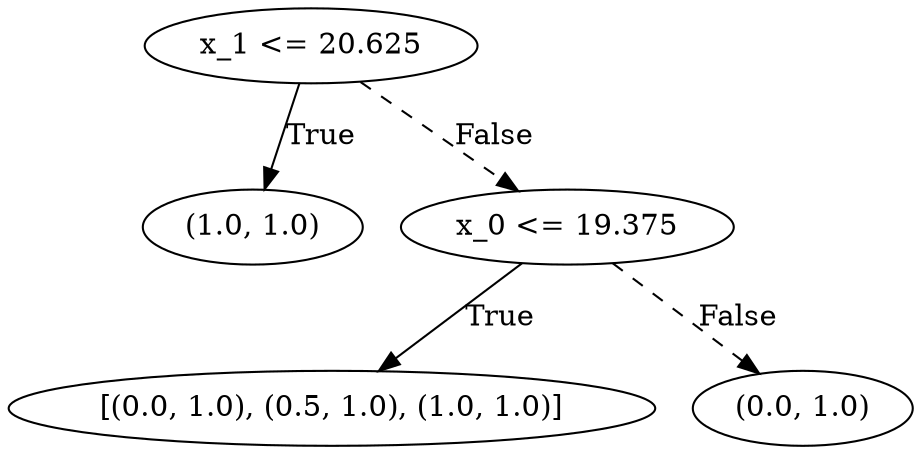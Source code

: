 digraph {
0 [label="x_1 <= 20.625"];
1 [label="(1.0, 1.0)"];
0 -> 1 [label="True"];
2 [label="x_0 <= 19.375"];
3 [label="[(0.0, 1.0), (0.5, 1.0), (1.0, 1.0)]"];
2 -> 3 [label="True"];
4 [label="(0.0, 1.0)"];
2 -> 4 [style="dashed", label="False"];
0 -> 2 [style="dashed", label="False"];

}